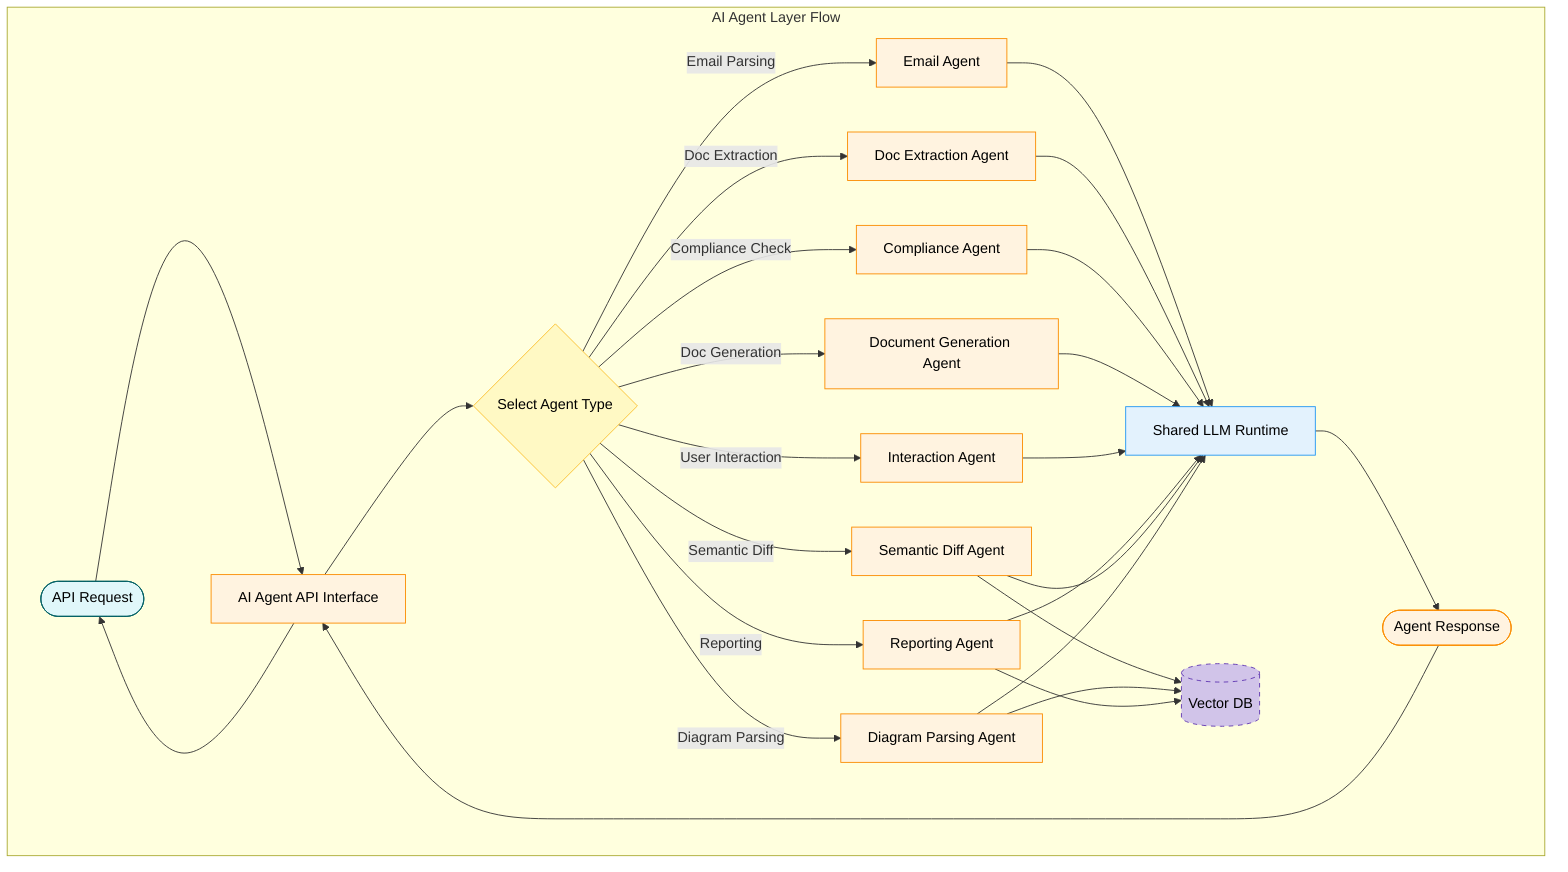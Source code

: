 flowchart LR
  subgraph AI_Agent_Layer_Flow["AI Agent Layer Flow"]
    direction LR

    %% Entry Point
    ST([API Request]):::start
    API[AI Agent API Interface]:::component

    %% Agent Selection
    DEC{Select Agent Type}:::decision
    ST --> API --> DEC

    %% Branch to Agents
    DEC -->|Email Parsing| EA[Email Agent]:::component
    DEC -->|Doc Extraction| DE[Doc Extraction Agent]:::component
    DEC -->|Compliance Check| CA[Compliance Agent]:::component
    DEC -->|Doc Generation| DG[Document Generation Agent]:::component
    DEC -->|Semantic Diff| SD[Semantic Diff Agent]:::component
    DEC -->|Diagram Parsing| DP[Diagram Parsing Agent]:::component
    DEC -->|User Interaction| IA[Interaction Agent]:::component
    DEC -->|Reporting| RA[Reporting Agent]:::component

    %% Core LLM & Vector Interactions
    EA --> CORE[Shared LLM Runtime]:::core
    DE --> CORE
    CA --> CORE
    DG --> CORE
    IA --> CORE
    RA --> CORE

    SD --> VDB[(Vector DB)]:::database
    DP --> VDB
    RA --> VDB

    SD --> CORE
    DP --> CORE

    %% Response Path
    CORE --> RESP([Agent Response]):::component
    RESP --> API
    API --> ST

  end

  %% Styling
  classDef component fill:#fff3e0,stroke:#fb8c00,color:#000
  classDef core      fill:#e3f2fd,stroke:#2196f3,color:#000
  classDef database  fill:#d1c4e9,stroke:#5e35b1,stroke-dasharray:5 5,color:#000
  classDef decision  fill:#fff9c4,stroke:#fbc02d,color:#000
  classDef start     fill:#e0f7fa,stroke:#006064,color:#000